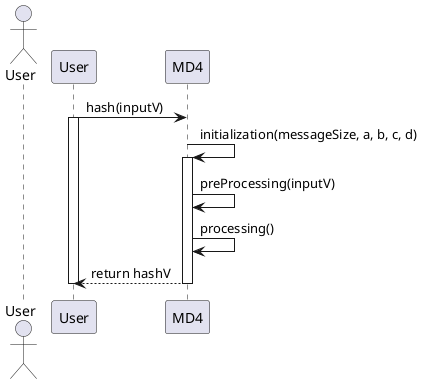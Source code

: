 @startuml

actor User

participant "User" as U
participant "MD4" as MD4

U -> MD4 : hash(inputV)
activate U

MD4 -> MD4 : initialization(messageSize, a, b, c, d)
activate MD4
MD4 -> MD4 : preProcessing(inputV)
MD4 -> MD4 : processing()
MD4 --> U : return hashV
deactivate MD4

deactivate U

@enduml
